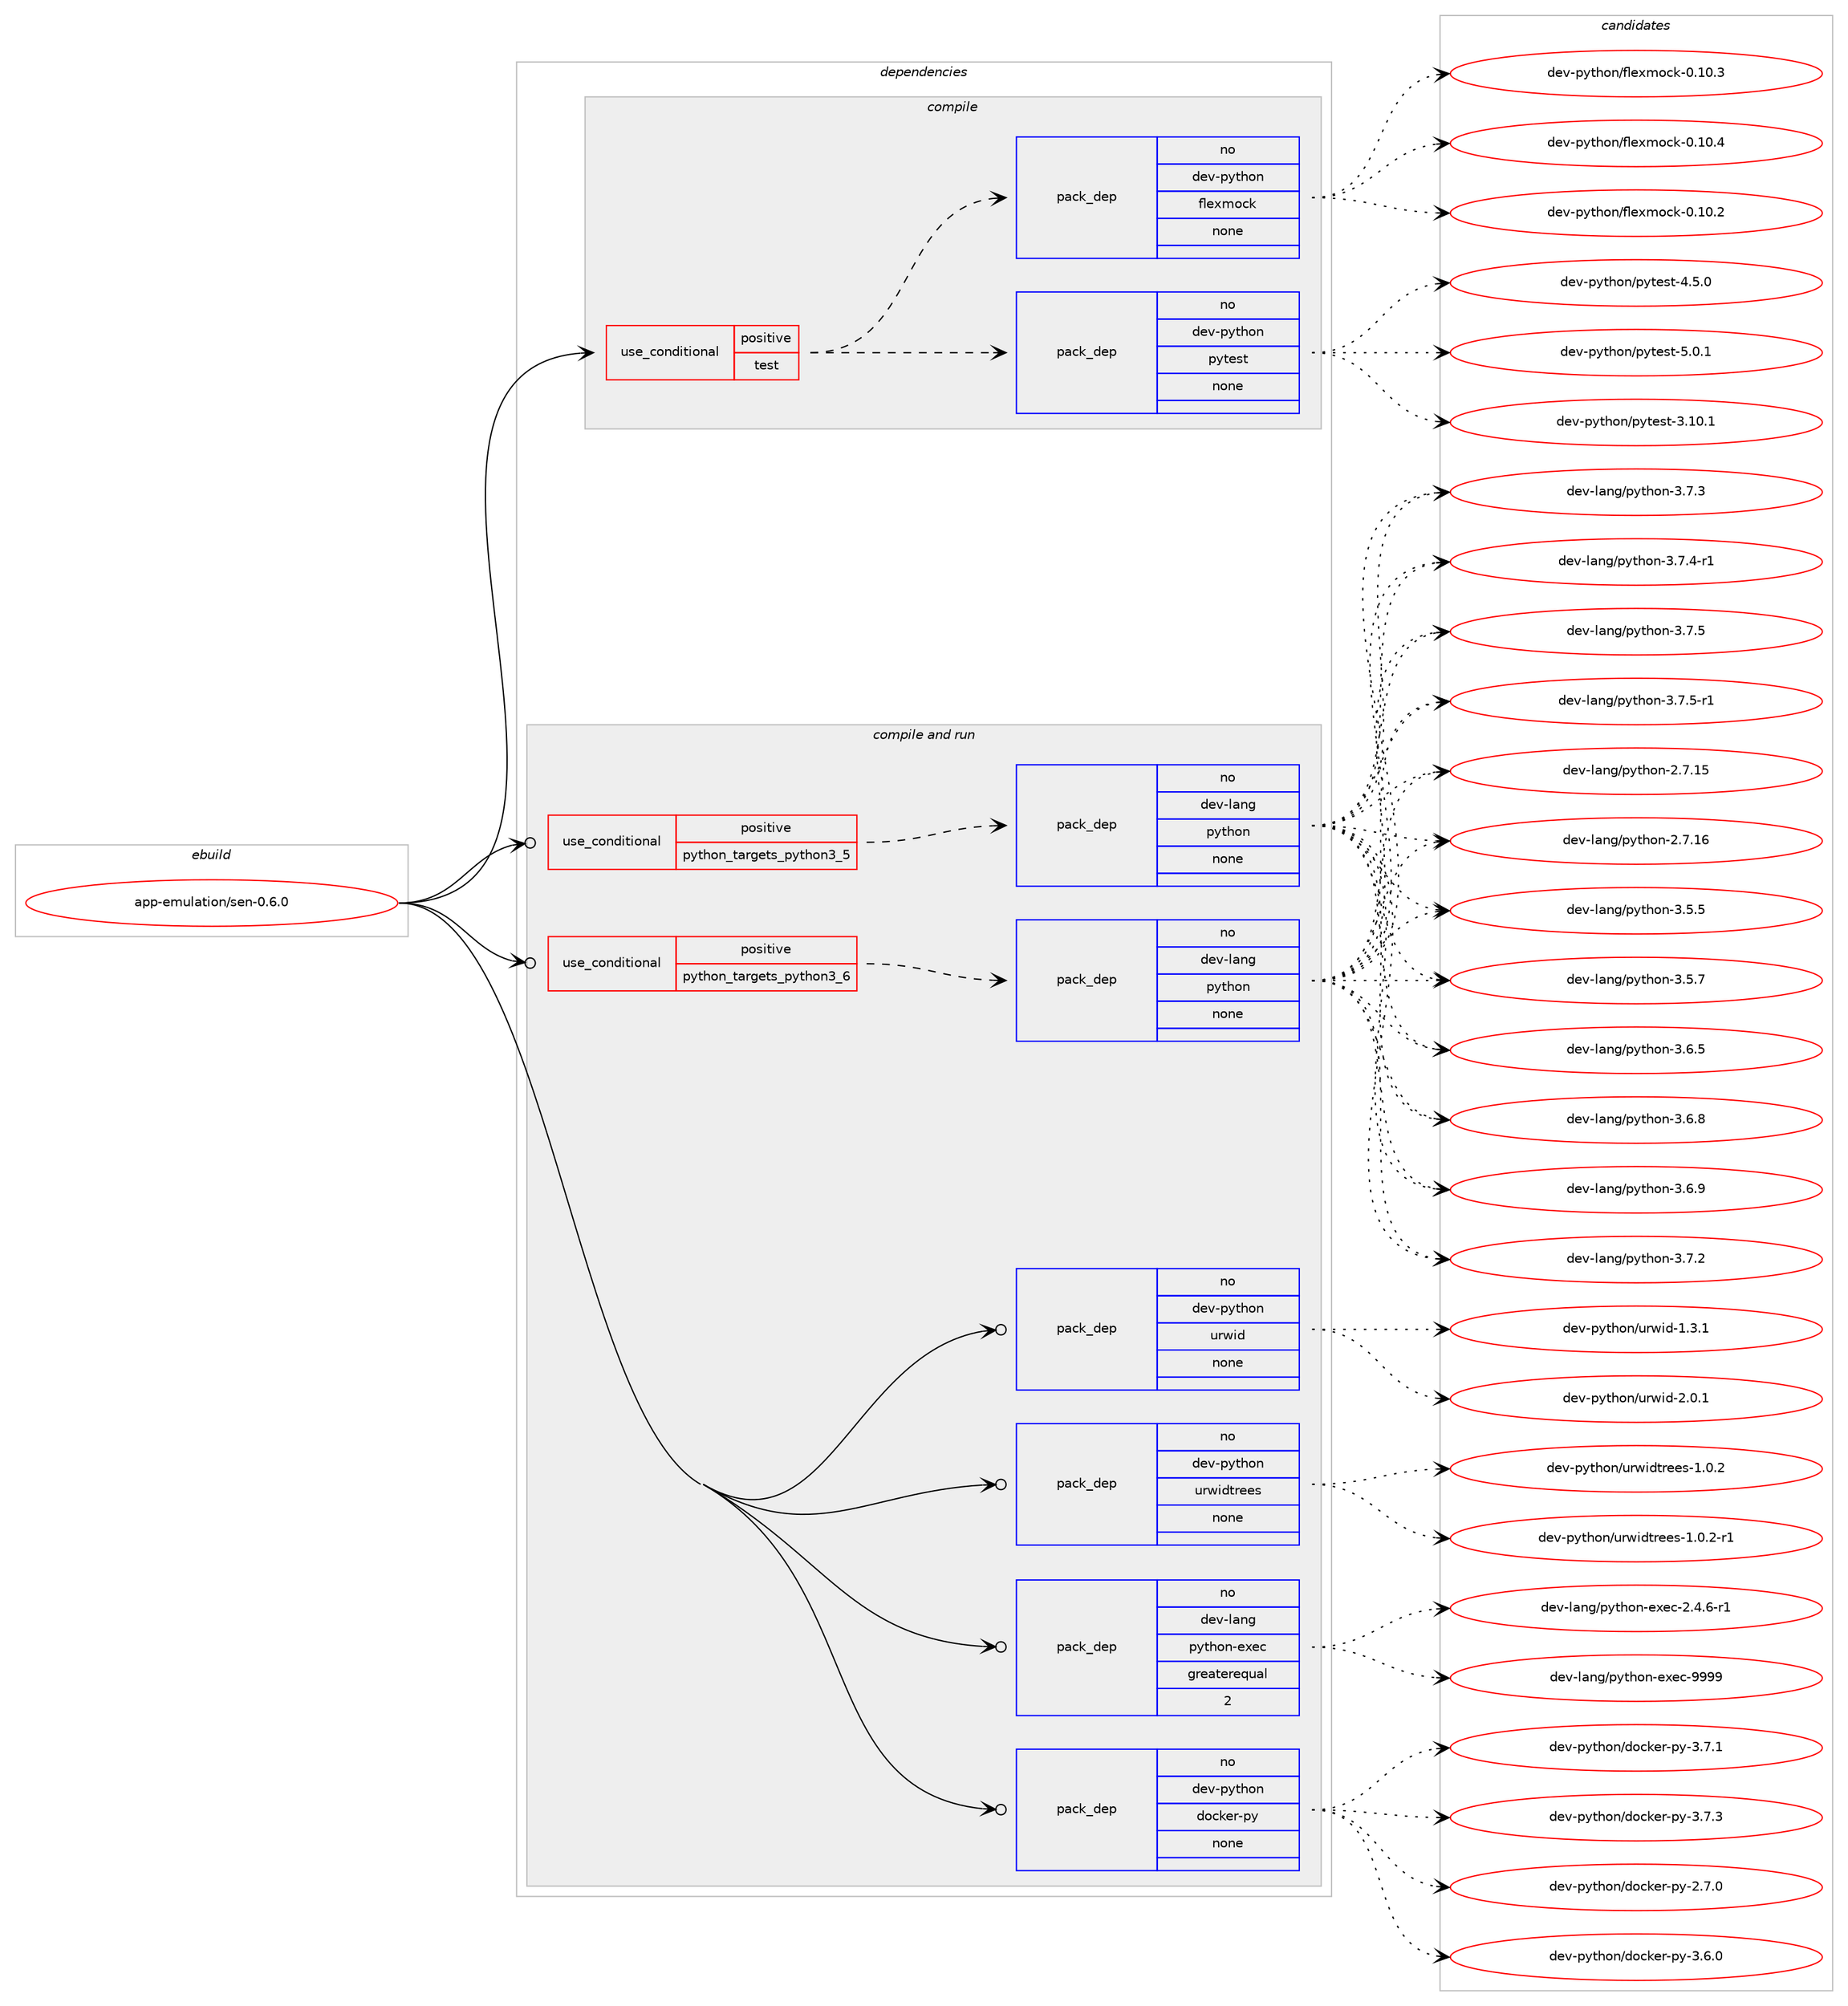 digraph prolog {

# *************
# Graph options
# *************

newrank=true;
concentrate=true;
compound=true;
graph [rankdir=LR,fontname=Helvetica,fontsize=10,ranksep=1.5];#, ranksep=2.5, nodesep=0.2];
edge  [arrowhead=vee];
node  [fontname=Helvetica,fontsize=10];

# **********
# The ebuild
# **********

subgraph cluster_leftcol {
color=gray;
rank=same;
label=<<i>ebuild</i>>;
id [label="app-emulation/sen-0.6.0", color=red, width=4, href="../app-emulation/sen-0.6.0.svg"];
}

# ****************
# The dependencies
# ****************

subgraph cluster_midcol {
color=gray;
label=<<i>dependencies</i>>;
subgraph cluster_compile {
fillcolor="#eeeeee";
style=filled;
label=<<i>compile</i>>;
subgraph cond116318 {
dependency488268 [label=<<TABLE BORDER="0" CELLBORDER="1" CELLSPACING="0" CELLPADDING="4"><TR><TD ROWSPAN="3" CELLPADDING="10">use_conditional</TD></TR><TR><TD>positive</TD></TR><TR><TD>test</TD></TR></TABLE>>, shape=none, color=red];
subgraph pack363113 {
dependency488269 [label=<<TABLE BORDER="0" CELLBORDER="1" CELLSPACING="0" CELLPADDING="4" WIDTH="220"><TR><TD ROWSPAN="6" CELLPADDING="30">pack_dep</TD></TR><TR><TD WIDTH="110">no</TD></TR><TR><TD>dev-python</TD></TR><TR><TD>pytest</TD></TR><TR><TD>none</TD></TR><TR><TD></TD></TR></TABLE>>, shape=none, color=blue];
}
dependency488268:e -> dependency488269:w [weight=20,style="dashed",arrowhead="vee"];
subgraph pack363114 {
dependency488270 [label=<<TABLE BORDER="0" CELLBORDER="1" CELLSPACING="0" CELLPADDING="4" WIDTH="220"><TR><TD ROWSPAN="6" CELLPADDING="30">pack_dep</TD></TR><TR><TD WIDTH="110">no</TD></TR><TR><TD>dev-python</TD></TR><TR><TD>flexmock</TD></TR><TR><TD>none</TD></TR><TR><TD></TD></TR></TABLE>>, shape=none, color=blue];
}
dependency488268:e -> dependency488270:w [weight=20,style="dashed",arrowhead="vee"];
}
id:e -> dependency488268:w [weight=20,style="solid",arrowhead="vee"];
}
subgraph cluster_compileandrun {
fillcolor="#eeeeee";
style=filled;
label=<<i>compile and run</i>>;
subgraph cond116319 {
dependency488271 [label=<<TABLE BORDER="0" CELLBORDER="1" CELLSPACING="0" CELLPADDING="4"><TR><TD ROWSPAN="3" CELLPADDING="10">use_conditional</TD></TR><TR><TD>positive</TD></TR><TR><TD>python_targets_python3_5</TD></TR></TABLE>>, shape=none, color=red];
subgraph pack363115 {
dependency488272 [label=<<TABLE BORDER="0" CELLBORDER="1" CELLSPACING="0" CELLPADDING="4" WIDTH="220"><TR><TD ROWSPAN="6" CELLPADDING="30">pack_dep</TD></TR><TR><TD WIDTH="110">no</TD></TR><TR><TD>dev-lang</TD></TR><TR><TD>python</TD></TR><TR><TD>none</TD></TR><TR><TD></TD></TR></TABLE>>, shape=none, color=blue];
}
dependency488271:e -> dependency488272:w [weight=20,style="dashed",arrowhead="vee"];
}
id:e -> dependency488271:w [weight=20,style="solid",arrowhead="odotvee"];
subgraph cond116320 {
dependency488273 [label=<<TABLE BORDER="0" CELLBORDER="1" CELLSPACING="0" CELLPADDING="4"><TR><TD ROWSPAN="3" CELLPADDING="10">use_conditional</TD></TR><TR><TD>positive</TD></TR><TR><TD>python_targets_python3_6</TD></TR></TABLE>>, shape=none, color=red];
subgraph pack363116 {
dependency488274 [label=<<TABLE BORDER="0" CELLBORDER="1" CELLSPACING="0" CELLPADDING="4" WIDTH="220"><TR><TD ROWSPAN="6" CELLPADDING="30">pack_dep</TD></TR><TR><TD WIDTH="110">no</TD></TR><TR><TD>dev-lang</TD></TR><TR><TD>python</TD></TR><TR><TD>none</TD></TR><TR><TD></TD></TR></TABLE>>, shape=none, color=blue];
}
dependency488273:e -> dependency488274:w [weight=20,style="dashed",arrowhead="vee"];
}
id:e -> dependency488273:w [weight=20,style="solid",arrowhead="odotvee"];
subgraph pack363117 {
dependency488275 [label=<<TABLE BORDER="0" CELLBORDER="1" CELLSPACING="0" CELLPADDING="4" WIDTH="220"><TR><TD ROWSPAN="6" CELLPADDING="30">pack_dep</TD></TR><TR><TD WIDTH="110">no</TD></TR><TR><TD>dev-lang</TD></TR><TR><TD>python-exec</TD></TR><TR><TD>greaterequal</TD></TR><TR><TD>2</TD></TR></TABLE>>, shape=none, color=blue];
}
id:e -> dependency488275:w [weight=20,style="solid",arrowhead="odotvee"];
subgraph pack363118 {
dependency488276 [label=<<TABLE BORDER="0" CELLBORDER="1" CELLSPACING="0" CELLPADDING="4" WIDTH="220"><TR><TD ROWSPAN="6" CELLPADDING="30">pack_dep</TD></TR><TR><TD WIDTH="110">no</TD></TR><TR><TD>dev-python</TD></TR><TR><TD>docker-py</TD></TR><TR><TD>none</TD></TR><TR><TD></TD></TR></TABLE>>, shape=none, color=blue];
}
id:e -> dependency488276:w [weight=20,style="solid",arrowhead="odotvee"];
subgraph pack363119 {
dependency488277 [label=<<TABLE BORDER="0" CELLBORDER="1" CELLSPACING="0" CELLPADDING="4" WIDTH="220"><TR><TD ROWSPAN="6" CELLPADDING="30">pack_dep</TD></TR><TR><TD WIDTH="110">no</TD></TR><TR><TD>dev-python</TD></TR><TR><TD>urwid</TD></TR><TR><TD>none</TD></TR><TR><TD></TD></TR></TABLE>>, shape=none, color=blue];
}
id:e -> dependency488277:w [weight=20,style="solid",arrowhead="odotvee"];
subgraph pack363120 {
dependency488278 [label=<<TABLE BORDER="0" CELLBORDER="1" CELLSPACING="0" CELLPADDING="4" WIDTH="220"><TR><TD ROWSPAN="6" CELLPADDING="30">pack_dep</TD></TR><TR><TD WIDTH="110">no</TD></TR><TR><TD>dev-python</TD></TR><TR><TD>urwidtrees</TD></TR><TR><TD>none</TD></TR><TR><TD></TD></TR></TABLE>>, shape=none, color=blue];
}
id:e -> dependency488278:w [weight=20,style="solid",arrowhead="odotvee"];
}
subgraph cluster_run {
fillcolor="#eeeeee";
style=filled;
label=<<i>run</i>>;
}
}

# **************
# The candidates
# **************

subgraph cluster_choices {
rank=same;
color=gray;
label=<<i>candidates</i>>;

subgraph choice363113 {
color=black;
nodesep=1;
choice100101118451121211161041111104711212111610111511645514649484649 [label="dev-python/pytest-3.10.1", color=red, width=4,href="../dev-python/pytest-3.10.1.svg"];
choice1001011184511212111610411111047112121116101115116455246534648 [label="dev-python/pytest-4.5.0", color=red, width=4,href="../dev-python/pytest-4.5.0.svg"];
choice1001011184511212111610411111047112121116101115116455346484649 [label="dev-python/pytest-5.0.1", color=red, width=4,href="../dev-python/pytest-5.0.1.svg"];
dependency488269:e -> choice100101118451121211161041111104711212111610111511645514649484649:w [style=dotted,weight="100"];
dependency488269:e -> choice1001011184511212111610411111047112121116101115116455246534648:w [style=dotted,weight="100"];
dependency488269:e -> choice1001011184511212111610411111047112121116101115116455346484649:w [style=dotted,weight="100"];
}
subgraph choice363114 {
color=black;
nodesep=1;
choice10010111845112121116104111110471021081011201091119910745484649484650 [label="dev-python/flexmock-0.10.2", color=red, width=4,href="../dev-python/flexmock-0.10.2.svg"];
choice10010111845112121116104111110471021081011201091119910745484649484651 [label="dev-python/flexmock-0.10.3", color=red, width=4,href="../dev-python/flexmock-0.10.3.svg"];
choice10010111845112121116104111110471021081011201091119910745484649484652 [label="dev-python/flexmock-0.10.4", color=red, width=4,href="../dev-python/flexmock-0.10.4.svg"];
dependency488270:e -> choice10010111845112121116104111110471021081011201091119910745484649484650:w [style=dotted,weight="100"];
dependency488270:e -> choice10010111845112121116104111110471021081011201091119910745484649484651:w [style=dotted,weight="100"];
dependency488270:e -> choice10010111845112121116104111110471021081011201091119910745484649484652:w [style=dotted,weight="100"];
}
subgraph choice363115 {
color=black;
nodesep=1;
choice10010111845108971101034711212111610411111045504655464953 [label="dev-lang/python-2.7.15", color=red, width=4,href="../dev-lang/python-2.7.15.svg"];
choice10010111845108971101034711212111610411111045504655464954 [label="dev-lang/python-2.7.16", color=red, width=4,href="../dev-lang/python-2.7.16.svg"];
choice100101118451089711010347112121116104111110455146534653 [label="dev-lang/python-3.5.5", color=red, width=4,href="../dev-lang/python-3.5.5.svg"];
choice100101118451089711010347112121116104111110455146534655 [label="dev-lang/python-3.5.7", color=red, width=4,href="../dev-lang/python-3.5.7.svg"];
choice100101118451089711010347112121116104111110455146544653 [label="dev-lang/python-3.6.5", color=red, width=4,href="../dev-lang/python-3.6.5.svg"];
choice100101118451089711010347112121116104111110455146544656 [label="dev-lang/python-3.6.8", color=red, width=4,href="../dev-lang/python-3.6.8.svg"];
choice100101118451089711010347112121116104111110455146544657 [label="dev-lang/python-3.6.9", color=red, width=4,href="../dev-lang/python-3.6.9.svg"];
choice100101118451089711010347112121116104111110455146554650 [label="dev-lang/python-3.7.2", color=red, width=4,href="../dev-lang/python-3.7.2.svg"];
choice100101118451089711010347112121116104111110455146554651 [label="dev-lang/python-3.7.3", color=red, width=4,href="../dev-lang/python-3.7.3.svg"];
choice1001011184510897110103471121211161041111104551465546524511449 [label="dev-lang/python-3.7.4-r1", color=red, width=4,href="../dev-lang/python-3.7.4-r1.svg"];
choice100101118451089711010347112121116104111110455146554653 [label="dev-lang/python-3.7.5", color=red, width=4,href="../dev-lang/python-3.7.5.svg"];
choice1001011184510897110103471121211161041111104551465546534511449 [label="dev-lang/python-3.7.5-r1", color=red, width=4,href="../dev-lang/python-3.7.5-r1.svg"];
dependency488272:e -> choice10010111845108971101034711212111610411111045504655464953:w [style=dotted,weight="100"];
dependency488272:e -> choice10010111845108971101034711212111610411111045504655464954:w [style=dotted,weight="100"];
dependency488272:e -> choice100101118451089711010347112121116104111110455146534653:w [style=dotted,weight="100"];
dependency488272:e -> choice100101118451089711010347112121116104111110455146534655:w [style=dotted,weight="100"];
dependency488272:e -> choice100101118451089711010347112121116104111110455146544653:w [style=dotted,weight="100"];
dependency488272:e -> choice100101118451089711010347112121116104111110455146544656:w [style=dotted,weight="100"];
dependency488272:e -> choice100101118451089711010347112121116104111110455146544657:w [style=dotted,weight="100"];
dependency488272:e -> choice100101118451089711010347112121116104111110455146554650:w [style=dotted,weight="100"];
dependency488272:e -> choice100101118451089711010347112121116104111110455146554651:w [style=dotted,weight="100"];
dependency488272:e -> choice1001011184510897110103471121211161041111104551465546524511449:w [style=dotted,weight="100"];
dependency488272:e -> choice100101118451089711010347112121116104111110455146554653:w [style=dotted,weight="100"];
dependency488272:e -> choice1001011184510897110103471121211161041111104551465546534511449:w [style=dotted,weight="100"];
}
subgraph choice363116 {
color=black;
nodesep=1;
choice10010111845108971101034711212111610411111045504655464953 [label="dev-lang/python-2.7.15", color=red, width=4,href="../dev-lang/python-2.7.15.svg"];
choice10010111845108971101034711212111610411111045504655464954 [label="dev-lang/python-2.7.16", color=red, width=4,href="../dev-lang/python-2.7.16.svg"];
choice100101118451089711010347112121116104111110455146534653 [label="dev-lang/python-3.5.5", color=red, width=4,href="../dev-lang/python-3.5.5.svg"];
choice100101118451089711010347112121116104111110455146534655 [label="dev-lang/python-3.5.7", color=red, width=4,href="../dev-lang/python-3.5.7.svg"];
choice100101118451089711010347112121116104111110455146544653 [label="dev-lang/python-3.6.5", color=red, width=4,href="../dev-lang/python-3.6.5.svg"];
choice100101118451089711010347112121116104111110455146544656 [label="dev-lang/python-3.6.8", color=red, width=4,href="../dev-lang/python-3.6.8.svg"];
choice100101118451089711010347112121116104111110455146544657 [label="dev-lang/python-3.6.9", color=red, width=4,href="../dev-lang/python-3.6.9.svg"];
choice100101118451089711010347112121116104111110455146554650 [label="dev-lang/python-3.7.2", color=red, width=4,href="../dev-lang/python-3.7.2.svg"];
choice100101118451089711010347112121116104111110455146554651 [label="dev-lang/python-3.7.3", color=red, width=4,href="../dev-lang/python-3.7.3.svg"];
choice1001011184510897110103471121211161041111104551465546524511449 [label="dev-lang/python-3.7.4-r1", color=red, width=4,href="../dev-lang/python-3.7.4-r1.svg"];
choice100101118451089711010347112121116104111110455146554653 [label="dev-lang/python-3.7.5", color=red, width=4,href="../dev-lang/python-3.7.5.svg"];
choice1001011184510897110103471121211161041111104551465546534511449 [label="dev-lang/python-3.7.5-r1", color=red, width=4,href="../dev-lang/python-3.7.5-r1.svg"];
dependency488274:e -> choice10010111845108971101034711212111610411111045504655464953:w [style=dotted,weight="100"];
dependency488274:e -> choice10010111845108971101034711212111610411111045504655464954:w [style=dotted,weight="100"];
dependency488274:e -> choice100101118451089711010347112121116104111110455146534653:w [style=dotted,weight="100"];
dependency488274:e -> choice100101118451089711010347112121116104111110455146534655:w [style=dotted,weight="100"];
dependency488274:e -> choice100101118451089711010347112121116104111110455146544653:w [style=dotted,weight="100"];
dependency488274:e -> choice100101118451089711010347112121116104111110455146544656:w [style=dotted,weight="100"];
dependency488274:e -> choice100101118451089711010347112121116104111110455146544657:w [style=dotted,weight="100"];
dependency488274:e -> choice100101118451089711010347112121116104111110455146554650:w [style=dotted,weight="100"];
dependency488274:e -> choice100101118451089711010347112121116104111110455146554651:w [style=dotted,weight="100"];
dependency488274:e -> choice1001011184510897110103471121211161041111104551465546524511449:w [style=dotted,weight="100"];
dependency488274:e -> choice100101118451089711010347112121116104111110455146554653:w [style=dotted,weight="100"];
dependency488274:e -> choice1001011184510897110103471121211161041111104551465546534511449:w [style=dotted,weight="100"];
}
subgraph choice363117 {
color=black;
nodesep=1;
choice10010111845108971101034711212111610411111045101120101994550465246544511449 [label="dev-lang/python-exec-2.4.6-r1", color=red, width=4,href="../dev-lang/python-exec-2.4.6-r1.svg"];
choice10010111845108971101034711212111610411111045101120101994557575757 [label="dev-lang/python-exec-9999", color=red, width=4,href="../dev-lang/python-exec-9999.svg"];
dependency488275:e -> choice10010111845108971101034711212111610411111045101120101994550465246544511449:w [style=dotted,weight="100"];
dependency488275:e -> choice10010111845108971101034711212111610411111045101120101994557575757:w [style=dotted,weight="100"];
}
subgraph choice363118 {
color=black;
nodesep=1;
choice10010111845112121116104111110471001119910710111445112121455046554648 [label="dev-python/docker-py-2.7.0", color=red, width=4,href="../dev-python/docker-py-2.7.0.svg"];
choice10010111845112121116104111110471001119910710111445112121455146544648 [label="dev-python/docker-py-3.6.0", color=red, width=4,href="../dev-python/docker-py-3.6.0.svg"];
choice10010111845112121116104111110471001119910710111445112121455146554649 [label="dev-python/docker-py-3.7.1", color=red, width=4,href="../dev-python/docker-py-3.7.1.svg"];
choice10010111845112121116104111110471001119910710111445112121455146554651 [label="dev-python/docker-py-3.7.3", color=red, width=4,href="../dev-python/docker-py-3.7.3.svg"];
dependency488276:e -> choice10010111845112121116104111110471001119910710111445112121455046554648:w [style=dotted,weight="100"];
dependency488276:e -> choice10010111845112121116104111110471001119910710111445112121455146544648:w [style=dotted,weight="100"];
dependency488276:e -> choice10010111845112121116104111110471001119910710111445112121455146554649:w [style=dotted,weight="100"];
dependency488276:e -> choice10010111845112121116104111110471001119910710111445112121455146554651:w [style=dotted,weight="100"];
}
subgraph choice363119 {
color=black;
nodesep=1;
choice1001011184511212111610411111047117114119105100454946514649 [label="dev-python/urwid-1.3.1", color=red, width=4,href="../dev-python/urwid-1.3.1.svg"];
choice1001011184511212111610411111047117114119105100455046484649 [label="dev-python/urwid-2.0.1", color=red, width=4,href="../dev-python/urwid-2.0.1.svg"];
dependency488277:e -> choice1001011184511212111610411111047117114119105100454946514649:w [style=dotted,weight="100"];
dependency488277:e -> choice1001011184511212111610411111047117114119105100455046484649:w [style=dotted,weight="100"];
}
subgraph choice363120 {
color=black;
nodesep=1;
choice1001011184511212111610411111047117114119105100116114101101115454946484650 [label="dev-python/urwidtrees-1.0.2", color=red, width=4,href="../dev-python/urwidtrees-1.0.2.svg"];
choice10010111845112121116104111110471171141191051001161141011011154549464846504511449 [label="dev-python/urwidtrees-1.0.2-r1", color=red, width=4,href="../dev-python/urwidtrees-1.0.2-r1.svg"];
dependency488278:e -> choice1001011184511212111610411111047117114119105100116114101101115454946484650:w [style=dotted,weight="100"];
dependency488278:e -> choice10010111845112121116104111110471171141191051001161141011011154549464846504511449:w [style=dotted,weight="100"];
}
}

}
